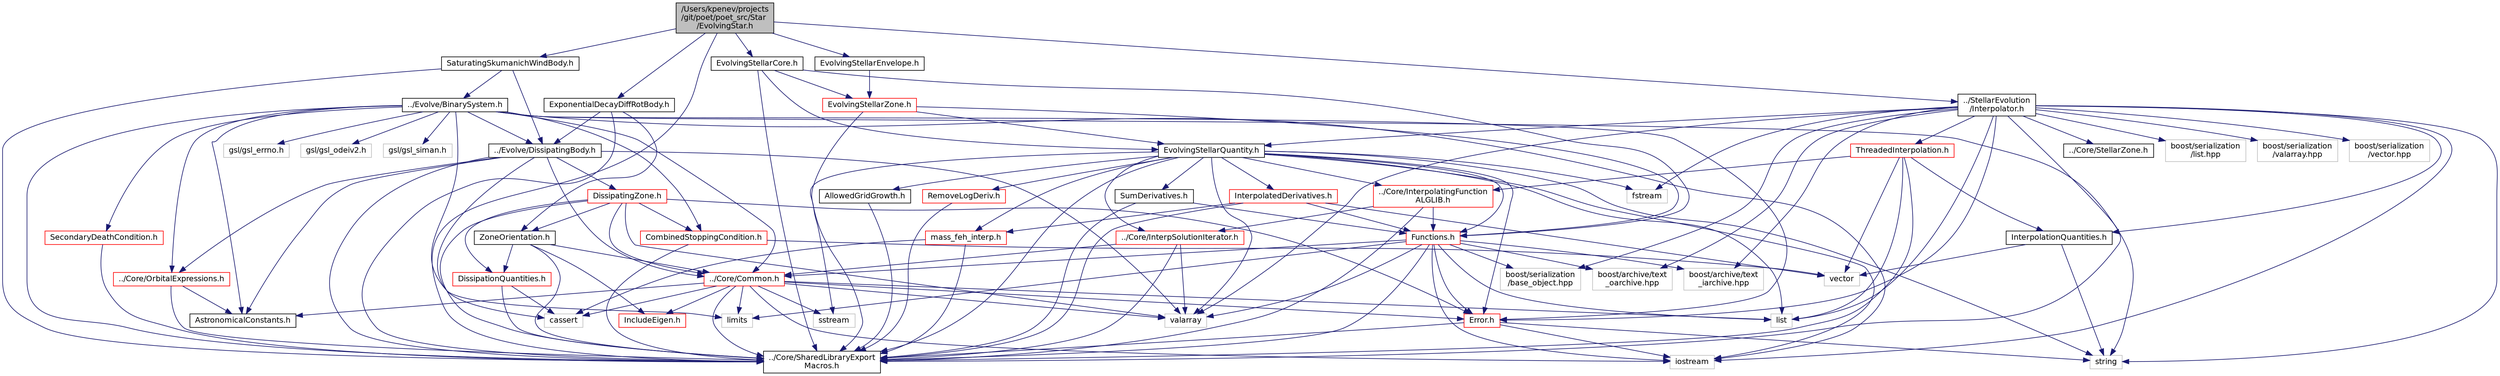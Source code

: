 digraph "/Users/kpenev/projects/git/poet/poet_src/Star/EvolvingStar.h"
{
 // INTERACTIVE_SVG=YES
  edge [fontname="Helvetica",fontsize="12",labelfontname="Helvetica",labelfontsize="12"];
  node [fontname="Helvetica",fontsize="12",shape=record];
  Node0 [label="/Users/kpenev/projects\l/git/poet/poet_src/Star\l/EvolvingStar.h",height=0.2,width=0.4,color="black", fillcolor="grey75", style="filled", fontcolor="black"];
  Node0 -> Node1 [color="midnightblue",fontsize="12",style="solid",fontname="Helvetica"];
  Node1 [label="../Core/SharedLibraryExport\lMacros.h",height=0.2,width=0.4,color="black", fillcolor="white", style="filled",URL="$SharedLibraryExportMacros_8h_source.html"];
  Node0 -> Node2 [color="midnightblue",fontsize="12",style="solid",fontname="Helvetica"];
  Node2 [label="SaturatingSkumanichWindBody.h",height=0.2,width=0.4,color="black", fillcolor="white", style="filled",URL="$SaturatingSkumanichWindBody_8h.html",tooltip="Decrales a body subject to angular momentum loss . "];
  Node2 -> Node1 [color="midnightblue",fontsize="12",style="solid",fontname="Helvetica"];
  Node2 -> Node3 [color="midnightblue",fontsize="12",style="solid",fontname="Helvetica"];
  Node3 [label="../Evolve/DissipatingBody.h",height=0.2,width=0.4,color="black", fillcolor="white", style="filled",URL="$DissipatingBody_8h.html",tooltip="Declares the DissipatingBody class. "];
  Node3 -> Node1 [color="midnightblue",fontsize="12",style="solid",fontname="Helvetica"];
  Node3 -> Node4 [color="midnightblue",fontsize="12",style="solid",fontname="Helvetica"];
  Node4 [label="DissipatingZone.h",height=0.2,width=0.4,color="red", fillcolor="white", style="filled",URL="$DissipatingZone_8h.html",tooltip="Declares a class representing one zone of a body dissipative to tidal distortions. "];
  Node4 -> Node5 [color="midnightblue",fontsize="12",style="solid",fontname="Helvetica"];
  Node5 [label="ZoneOrientation.h",height=0.2,width=0.4,color="black", fillcolor="white", style="filled",URL="$ZoneOrientation_8h.html",tooltip="Declares a class for orientations of zones of DissipatingBody objects. "];
  Node5 -> Node1 [color="midnightblue",fontsize="12",style="solid",fontname="Helvetica"];
  Node5 -> Node6 [color="midnightblue",fontsize="12",style="solid",fontname="Helvetica"];
  Node6 [label="DissipationQuantities.h",height=0.2,width=0.4,color="red", fillcolor="white", style="filled",URL="$DissipationQuantities_8h.html",tooltip="Declaration of enumerations of dissipation quantities and derivatives. "];
  Node6 -> Node1 [color="midnightblue",fontsize="12",style="solid",fontname="Helvetica"];
  Node6 -> Node8 [color="midnightblue",fontsize="12",style="solid",fontname="Helvetica"];
  Node8 [label="cassert",height=0.2,width=0.4,color="grey75", fillcolor="white", style="filled"];
  Node5 -> Node9 [color="midnightblue",fontsize="12",style="solid",fontname="Helvetica"];
  Node9 [label="../Core/Common.h",height=0.2,width=0.4,color="red", fillcolor="white", style="filled",URL="$Core_2Common_8h.html",tooltip="Declaration of some general purpose utilities. "];
  Node9 -> Node10 [color="midnightblue",fontsize="12",style="solid",fontname="Helvetica"];
  Node10 [label="list",height=0.2,width=0.4,color="grey75", fillcolor="white", style="filled"];
  Node9 -> Node11 [color="midnightblue",fontsize="12",style="solid",fontname="Helvetica"];
  Node11 [label="valarray",height=0.2,width=0.4,color="grey75", fillcolor="white", style="filled"];
  Node9 -> Node12 [color="midnightblue",fontsize="12",style="solid",fontname="Helvetica"];
  Node12 [label="limits",height=0.2,width=0.4,color="grey75", fillcolor="white", style="filled"];
  Node9 -> Node13 [color="midnightblue",fontsize="12",style="solid",fontname="Helvetica"];
  Node13 [label="sstream",height=0.2,width=0.4,color="grey75", fillcolor="white", style="filled"];
  Node9 -> Node14 [color="midnightblue",fontsize="12",style="solid",fontname="Helvetica"];
  Node14 [label="iostream",height=0.2,width=0.4,color="grey75", fillcolor="white", style="filled"];
  Node9 -> Node8 [color="midnightblue",fontsize="12",style="solid",fontname="Helvetica"];
  Node9 -> Node1 [color="midnightblue",fontsize="12",style="solid",fontname="Helvetica"];
  Node9 -> Node21 [color="midnightblue",fontsize="12",style="solid",fontname="Helvetica"];
  Node21 [label="Error.h",height=0.2,width=0.4,color="red", fillcolor="white", style="filled",URL="$Error_8h.html",tooltip="Defines the exception hierarchy used by this code. "];
  Node21 -> Node1 [color="midnightblue",fontsize="12",style="solid",fontname="Helvetica"];
  Node21 -> Node14 [color="midnightblue",fontsize="12",style="solid",fontname="Helvetica"];
  Node21 -> Node23 [color="midnightblue",fontsize="12",style="solid",fontname="Helvetica"];
  Node23 [label="string",height=0.2,width=0.4,color="grey75", fillcolor="white", style="filled"];
  Node9 -> Node24 [color="midnightblue",fontsize="12",style="solid",fontname="Helvetica"];
  Node24 [label="AstronomicalConstants.h",height=0.2,width=0.4,color="black", fillcolor="white", style="filled",URL="$AstronomicalConstants_8h.html",tooltip="Defines various astronomical constants. "];
  Node9 -> Node25 [color="midnightblue",fontsize="12",style="solid",fontname="Helvetica"];
  Node25 [label="IncludeEigen.h",height=0.2,width=0.4,color="red", fillcolor="white", style="filled",URL="$IncludeEigen_8h_source.html"];
  Node5 -> Node25 [color="midnightblue",fontsize="12",style="solid",fontname="Helvetica"];
  Node4 -> Node1 [color="midnightblue",fontsize="12",style="solid",fontname="Helvetica"];
  Node4 -> Node21 [color="midnightblue",fontsize="12",style="solid",fontname="Helvetica"];
  Node4 -> Node6 [color="midnightblue",fontsize="12",style="solid",fontname="Helvetica"];
  Node4 -> Node35 [color="midnightblue",fontsize="12",style="solid",fontname="Helvetica"];
  Node35 [label="CombinedStoppingCondition.h",height=0.2,width=0.4,color="red", fillcolor="white", style="filled",URL="$CombinedStoppingCondition_8h.html",tooltip="Declares a class for a stopping condition that combines other stopping conditions. "];
  Node35 -> Node1 [color="midnightblue",fontsize="12",style="solid",fontname="Helvetica"];
  Node35 -> Node30 [color="midnightblue",fontsize="12",style="solid",fontname="Helvetica"];
  Node30 [label="vector",height=0.2,width=0.4,color="grey75", fillcolor="white", style="filled"];
  Node4 -> Node9 [color="midnightblue",fontsize="12",style="solid",fontname="Helvetica"];
  Node4 -> Node11 [color="midnightblue",fontsize="12",style="solid",fontname="Helvetica"];
  Node3 -> Node39 [color="midnightblue",fontsize="12",style="solid",fontname="Helvetica"];
  Node39 [label="../Core/OrbitalExpressions.h",height=0.2,width=0.4,color="red", fillcolor="white", style="filled",URL="$OrbitalExpressions_8h.html",tooltip="A collection of functions which calculate various quantities for two body orbits. ..."];
  Node39 -> Node1 [color="midnightblue",fontsize="12",style="solid",fontname="Helvetica"];
  Node39 -> Node24 [color="midnightblue",fontsize="12",style="solid",fontname="Helvetica"];
  Node3 -> Node24 [color="midnightblue",fontsize="12",style="solid",fontname="Helvetica"];
  Node3 -> Node9 [color="midnightblue",fontsize="12",style="solid",fontname="Helvetica"];
  Node3 -> Node11 [color="midnightblue",fontsize="12",style="solid",fontname="Helvetica"];
  Node3 -> Node8 [color="midnightblue",fontsize="12",style="solid",fontname="Helvetica"];
  Node2 -> Node40 [color="midnightblue",fontsize="12",style="solid",fontname="Helvetica"];
  Node40 [label="../Evolve/BinarySystem.h",height=0.2,width=0.4,color="black", fillcolor="white", style="filled",URL="$BinarySystem_8h.html",tooltip="Defines the BinarySystem class. "];
  Node40 -> Node1 [color="midnightblue",fontsize="12",style="solid",fontname="Helvetica"];
  Node40 -> Node3 [color="midnightblue",fontsize="12",style="solid",fontname="Helvetica"];
  Node40 -> Node35 [color="midnightblue",fontsize="12",style="solid",fontname="Helvetica"];
  Node40 -> Node41 [color="midnightblue",fontsize="12",style="solid",fontname="Helvetica"];
  Node41 [label="SecondaryDeathCondition.h",height=0.2,width=0.4,color="red", fillcolor="white", style="filled",URL="$SecondaryDeathCondition_8h.html",tooltip="Declares a stopping condition class monitoring for the death of the secondary object. "];
  Node41 -> Node1 [color="midnightblue",fontsize="12",style="solid",fontname="Helvetica"];
  Node40 -> Node24 [color="midnightblue",fontsize="12",style="solid",fontname="Helvetica"];
  Node40 -> Node9 [color="midnightblue",fontsize="12",style="solid",fontname="Helvetica"];
  Node40 -> Node39 [color="midnightblue",fontsize="12",style="solid",fontname="Helvetica"];
  Node40 -> Node21 [color="midnightblue",fontsize="12",style="solid",fontname="Helvetica"];
  Node40 -> Node42 [color="midnightblue",fontsize="12",style="solid",fontname="Helvetica"];
  Node42 [label="gsl/gsl_errno.h",height=0.2,width=0.4,color="grey75", fillcolor="white", style="filled"];
  Node40 -> Node43 [color="midnightblue",fontsize="12",style="solid",fontname="Helvetica"];
  Node43 [label="gsl/gsl_odeiv2.h",height=0.2,width=0.4,color="grey75", fillcolor="white", style="filled"];
  Node40 -> Node44 [color="midnightblue",fontsize="12",style="solid",fontname="Helvetica"];
  Node44 [label="gsl/gsl_siman.h",height=0.2,width=0.4,color="grey75", fillcolor="white", style="filled"];
  Node40 -> Node23 [color="midnightblue",fontsize="12",style="solid",fontname="Helvetica"];
  Node40 -> Node12 [color="midnightblue",fontsize="12",style="solid",fontname="Helvetica"];
  Node40 -> Node14 [color="midnightblue",fontsize="12",style="solid",fontname="Helvetica"];
  Node0 -> Node45 [color="midnightblue",fontsize="12",style="solid",fontname="Helvetica"];
  Node45 [label="ExponentialDecayDiffRotBody.h",height=0.2,width=0.4,color="black", fillcolor="white", style="filled",URL="$ExponentialDecayDiffRotBody_8h.html",tooltip="Declares a DissipatingBody with exponentially decaying differential rotation coupling. "];
  Node45 -> Node1 [color="midnightblue",fontsize="12",style="solid",fontname="Helvetica"];
  Node45 -> Node3 [color="midnightblue",fontsize="12",style="solid",fontname="Helvetica"];
  Node45 -> Node5 [color="midnightblue",fontsize="12",style="solid",fontname="Helvetica"];
  Node0 -> Node46 [color="midnightblue",fontsize="12",style="solid",fontname="Helvetica"];
  Node46 [label="../StellarEvolution\l/Interpolator.h",height=0.2,width=0.4,color="black", fillcolor="white", style="filled",URL="$Interpolator_8h.html",tooltip="Defines the StellarEvolution class needed for interpolating among stellar evolution tracks..."];
  Node46 -> Node1 [color="midnightblue",fontsize="12",style="solid",fontname="Helvetica"];
  Node46 -> Node47 [color="midnightblue",fontsize="12",style="solid",fontname="Helvetica"];
  Node47 [label="EvolvingStellarQuantity.h",height=0.2,width=0.4,color="black", fillcolor="white", style="filled",URL="$EvolvingStellarQuantity_8h.html",tooltip="Declares a class implementing the intepolation of a single stellar quantity from stellar evolution tr..."];
  Node47 -> Node1 [color="midnightblue",fontsize="12",style="solid",fontname="Helvetica"];
  Node47 -> Node48 [color="midnightblue",fontsize="12",style="solid",fontname="Helvetica"];
  Node48 [label="AllowedGridGrowth.h",height=0.2,width=0.4,color="black", fillcolor="white", style="filled",URL="$AllowedGridGrowth_8h.html",tooltip="Declares & defines a class describing how the mass-[Fe/H] interpolation grid is allowed to grow..."];
  Node48 -> Node1 [color="midnightblue",fontsize="12",style="solid",fontname="Helvetica"];
  Node47 -> Node49 [color="midnightblue",fontsize="12",style="solid",fontname="Helvetica"];
  Node49 [label="RemoveLogDeriv.h",height=0.2,width=0.4,color="red", fillcolor="white", style="filled",URL="$RemoveLogDeriv_8h.html",tooltip="Declares a class to switch from logarithmic to linear derivative. "];
  Node49 -> Node1 [color="midnightblue",fontsize="12",style="solid",fontname="Helvetica"];
  Node47 -> Node56 [color="midnightblue",fontsize="12",style="solid",fontname="Helvetica"];
  Node56 [label="SumDerivatives.h",height=0.2,width=0.4,color="black", fillcolor="white", style="filled",URL="$SumDerivatives_8h.html",tooltip="Declares & defines a class for the derivative of a quantity which is the sum of two other quantities..."];
  Node56 -> Node1 [color="midnightblue",fontsize="12",style="solid",fontname="Helvetica"];
  Node56 -> Node51 [color="midnightblue",fontsize="12",style="solid",fontname="Helvetica"];
  Node51 [label="Functions.h",height=0.2,width=0.4,color="red", fillcolor="white", style="filled",URL="$Functions_8h.html",tooltip="A hierarchy of classes representing functions. "];
  Node51 -> Node1 [color="midnightblue",fontsize="12",style="solid",fontname="Helvetica"];
  Node51 -> Node9 [color="midnightblue",fontsize="12",style="solid",fontname="Helvetica"];
  Node51 -> Node21 [color="midnightblue",fontsize="12",style="solid",fontname="Helvetica"];
  Node51 -> Node12 [color="midnightblue",fontsize="12",style="solid",fontname="Helvetica"];
  Node51 -> Node11 [color="midnightblue",fontsize="12",style="solid",fontname="Helvetica"];
  Node51 -> Node10 [color="midnightblue",fontsize="12",style="solid",fontname="Helvetica"];
  Node51 -> Node14 [color="midnightblue",fontsize="12",style="solid",fontname="Helvetica"];
  Node51 -> Node52 [color="midnightblue",fontsize="12",style="solid",fontname="Helvetica"];
  Node52 [label="boost/serialization\l/base_object.hpp",height=0.2,width=0.4,color="grey75", fillcolor="white", style="filled"];
  Node51 -> Node53 [color="midnightblue",fontsize="12",style="solid",fontname="Helvetica"];
  Node53 [label="boost/archive/text\l_oarchive.hpp",height=0.2,width=0.4,color="grey75", fillcolor="white", style="filled"];
  Node51 -> Node54 [color="midnightblue",fontsize="12",style="solid",fontname="Helvetica"];
  Node54 [label="boost/archive/text\l_iarchive.hpp",height=0.2,width=0.4,color="grey75", fillcolor="white", style="filled"];
  Node47 -> Node57 [color="midnightblue",fontsize="12",style="solid",fontname="Helvetica"];
  Node57 [label="InterpolatedDerivatives.h",height=0.2,width=0.4,color="red", fillcolor="white", style="filled",URL="$InterpolatedDerivatives_8h_source.html"];
  Node57 -> Node1 [color="midnightblue",fontsize="12",style="solid",fontname="Helvetica"];
  Node57 -> Node58 [color="midnightblue",fontsize="12",style="solid",fontname="Helvetica"];
  Node58 [label="mass_feh_interp.h",height=0.2,width=0.4,color="red", fillcolor="white", style="filled",URL="$mass__feh__interp_8h.html",tooltip="Define a single function performing mass-[Fe/H] interpolations. "];
  Node58 -> Node1 [color="midnightblue",fontsize="12",style="solid",fontname="Helvetica"];
  Node58 -> Node8 [color="midnightblue",fontsize="12",style="solid",fontname="Helvetica"];
  Node57 -> Node51 [color="midnightblue",fontsize="12",style="solid",fontname="Helvetica"];
  Node57 -> Node30 [color="midnightblue",fontsize="12",style="solid",fontname="Helvetica"];
  Node47 -> Node58 [color="midnightblue",fontsize="12",style="solid",fontname="Helvetica"];
  Node47 -> Node51 [color="midnightblue",fontsize="12",style="solid",fontname="Helvetica"];
  Node47 -> Node60 [color="midnightblue",fontsize="12",style="solid",fontname="Helvetica"];
  Node60 [label="../Core/InterpSolutionIterator.h",height=0.2,width=0.4,color="red", fillcolor="white", style="filled",URL="$InterpSolutionIterator_8h_source.html"];
  Node60 -> Node1 [color="midnightblue",fontsize="12",style="solid",fontname="Helvetica"];
  Node60 -> Node9 [color="midnightblue",fontsize="12",style="solid",fontname="Helvetica"];
  Node60 -> Node11 [color="midnightblue",fontsize="12",style="solid",fontname="Helvetica"];
  Node47 -> Node62 [color="midnightblue",fontsize="12",style="solid",fontname="Helvetica"];
  Node62 [label="../Core/InterpolatingFunction\lALGLIB.h",height=0.2,width=0.4,color="red", fillcolor="white", style="filled",URL="$InterpolatingFunctionALGLIB_8h_source.html"];
  Node62 -> Node1 [color="midnightblue",fontsize="12",style="solid",fontname="Helvetica"];
  Node62 -> Node51 [color="midnightblue",fontsize="12",style="solid",fontname="Helvetica"];
  Node62 -> Node60 [color="midnightblue",fontsize="12",style="solid",fontname="Helvetica"];
  Node47 -> Node21 [color="midnightblue",fontsize="12",style="solid",fontname="Helvetica"];
  Node47 -> Node11 [color="midnightblue",fontsize="12",style="solid",fontname="Helvetica"];
  Node47 -> Node10 [color="midnightblue",fontsize="12",style="solid",fontname="Helvetica"];
  Node47 -> Node23 [color="midnightblue",fontsize="12",style="solid",fontname="Helvetica"];
  Node47 -> Node14 [color="midnightblue",fontsize="12",style="solid",fontname="Helvetica"];
  Node47 -> Node31 [color="midnightblue",fontsize="12",style="solid",fontname="Helvetica"];
  Node31 [label="fstream",height=0.2,width=0.4,color="grey75", fillcolor="white", style="filled"];
  Node47 -> Node13 [color="midnightblue",fontsize="12",style="solid",fontname="Helvetica"];
  Node46 -> Node63 [color="midnightblue",fontsize="12",style="solid",fontname="Helvetica"];
  Node63 [label="InterpolationQuantities.h",height=0.2,width=0.4,color="black", fillcolor="white", style="filled",URL="$InterpolationQuantities_8h.html",tooltip="Defines constant to serve as identifier of the various quantities handled by the stellar evolution in..."];
  Node63 -> Node30 [color="midnightblue",fontsize="12",style="solid",fontname="Helvetica"];
  Node63 -> Node23 [color="midnightblue",fontsize="12",style="solid",fontname="Helvetica"];
  Node46 -> Node64 [color="midnightblue",fontsize="12",style="solid",fontname="Helvetica"];
  Node64 [label="ThreadedInterpolation.h",height=0.2,width=0.4,color="red", fillcolor="white", style="filled",URL="$ThreadedInterpolation_8h.html",tooltip="Declaration of a class that handles multithreaded stellar evolution interpolation. "];
  Node64 -> Node1 [color="midnightblue",fontsize="12",style="solid",fontname="Helvetica"];
  Node64 -> Node63 [color="midnightblue",fontsize="12",style="solid",fontname="Helvetica"];
  Node64 -> Node62 [color="midnightblue",fontsize="12",style="solid",fontname="Helvetica"];
  Node64 -> Node30 [color="midnightblue",fontsize="12",style="solid",fontname="Helvetica"];
  Node64 -> Node10 [color="midnightblue",fontsize="12",style="solid",fontname="Helvetica"];
  Node46 -> Node66 [color="midnightblue",fontsize="12",style="solid",fontname="Helvetica"];
  Node66 [label="../Core/StellarZone.h",height=0.2,width=0.4,color="black", fillcolor="white", style="filled",URL="$StellarZone_8h.html",tooltip="Defines tags for the stellar zone. "];
  Node46 -> Node21 [color="midnightblue",fontsize="12",style="solid",fontname="Helvetica"];
  Node46 -> Node11 [color="midnightblue",fontsize="12",style="solid",fontname="Helvetica"];
  Node46 -> Node10 [color="midnightblue",fontsize="12",style="solid",fontname="Helvetica"];
  Node46 -> Node23 [color="midnightblue",fontsize="12",style="solid",fontname="Helvetica"];
  Node46 -> Node14 [color="midnightblue",fontsize="12",style="solid",fontname="Helvetica"];
  Node46 -> Node31 [color="midnightblue",fontsize="12",style="solid",fontname="Helvetica"];
  Node46 -> Node53 [color="midnightblue",fontsize="12",style="solid",fontname="Helvetica"];
  Node46 -> Node54 [color="midnightblue",fontsize="12",style="solid",fontname="Helvetica"];
  Node46 -> Node52 [color="midnightblue",fontsize="12",style="solid",fontname="Helvetica"];
  Node46 -> Node67 [color="midnightblue",fontsize="12",style="solid",fontname="Helvetica"];
  Node67 [label="boost/serialization\l/list.hpp",height=0.2,width=0.4,color="grey75", fillcolor="white", style="filled"];
  Node46 -> Node68 [color="midnightblue",fontsize="12",style="solid",fontname="Helvetica"];
  Node68 [label="boost/serialization\l/valarray.hpp",height=0.2,width=0.4,color="grey75", fillcolor="white", style="filled"];
  Node46 -> Node69 [color="midnightblue",fontsize="12",style="solid",fontname="Helvetica"];
  Node69 [label="boost/serialization\l/vector.hpp",height=0.2,width=0.4,color="grey75", fillcolor="white", style="filled"];
  Node0 -> Node70 [color="midnightblue",fontsize="12",style="solid",fontname="Helvetica"];
  Node70 [label="EvolvingStellarCore.h",height=0.2,width=0.4,color="black", fillcolor="white", style="filled",URL="$EvolvingStellarCore_8h.html",tooltip="Declaration of the class representing stellar cores. "];
  Node70 -> Node1 [color="midnightblue",fontsize="12",style="solid",fontname="Helvetica"];
  Node70 -> Node71 [color="midnightblue",fontsize="12",style="solid",fontname="Helvetica"];
  Node71 [label="EvolvingStellarZone.h",height=0.2,width=0.4,color="red", fillcolor="white", style="filled",URL="$EvolvingStellarZone_8h.html",tooltip="Declares a base class for all stellar zones. "];
  Node71 -> Node1 [color="midnightblue",fontsize="12",style="solid",fontname="Helvetica"];
  Node71 -> Node51 [color="midnightblue",fontsize="12",style="solid",fontname="Helvetica"];
  Node71 -> Node47 [color="midnightblue",fontsize="12",style="solid",fontname="Helvetica"];
  Node70 -> Node51 [color="midnightblue",fontsize="12",style="solid",fontname="Helvetica"];
  Node70 -> Node47 [color="midnightblue",fontsize="12",style="solid",fontname="Helvetica"];
  Node0 -> Node76 [color="midnightblue",fontsize="12",style="solid",fontname="Helvetica"];
  Node76 [label="EvolvingStellarEnvelope.h",height=0.2,width=0.4,color="black", fillcolor="white", style="filled",URL="$EvolvingStellarEnvelope_8h.html",tooltip="Declares a class representing convective zones in low mass evolving stars or the whole star for high ..."];
  Node76 -> Node71 [color="midnightblue",fontsize="12",style="solid",fontname="Helvetica"];
}
